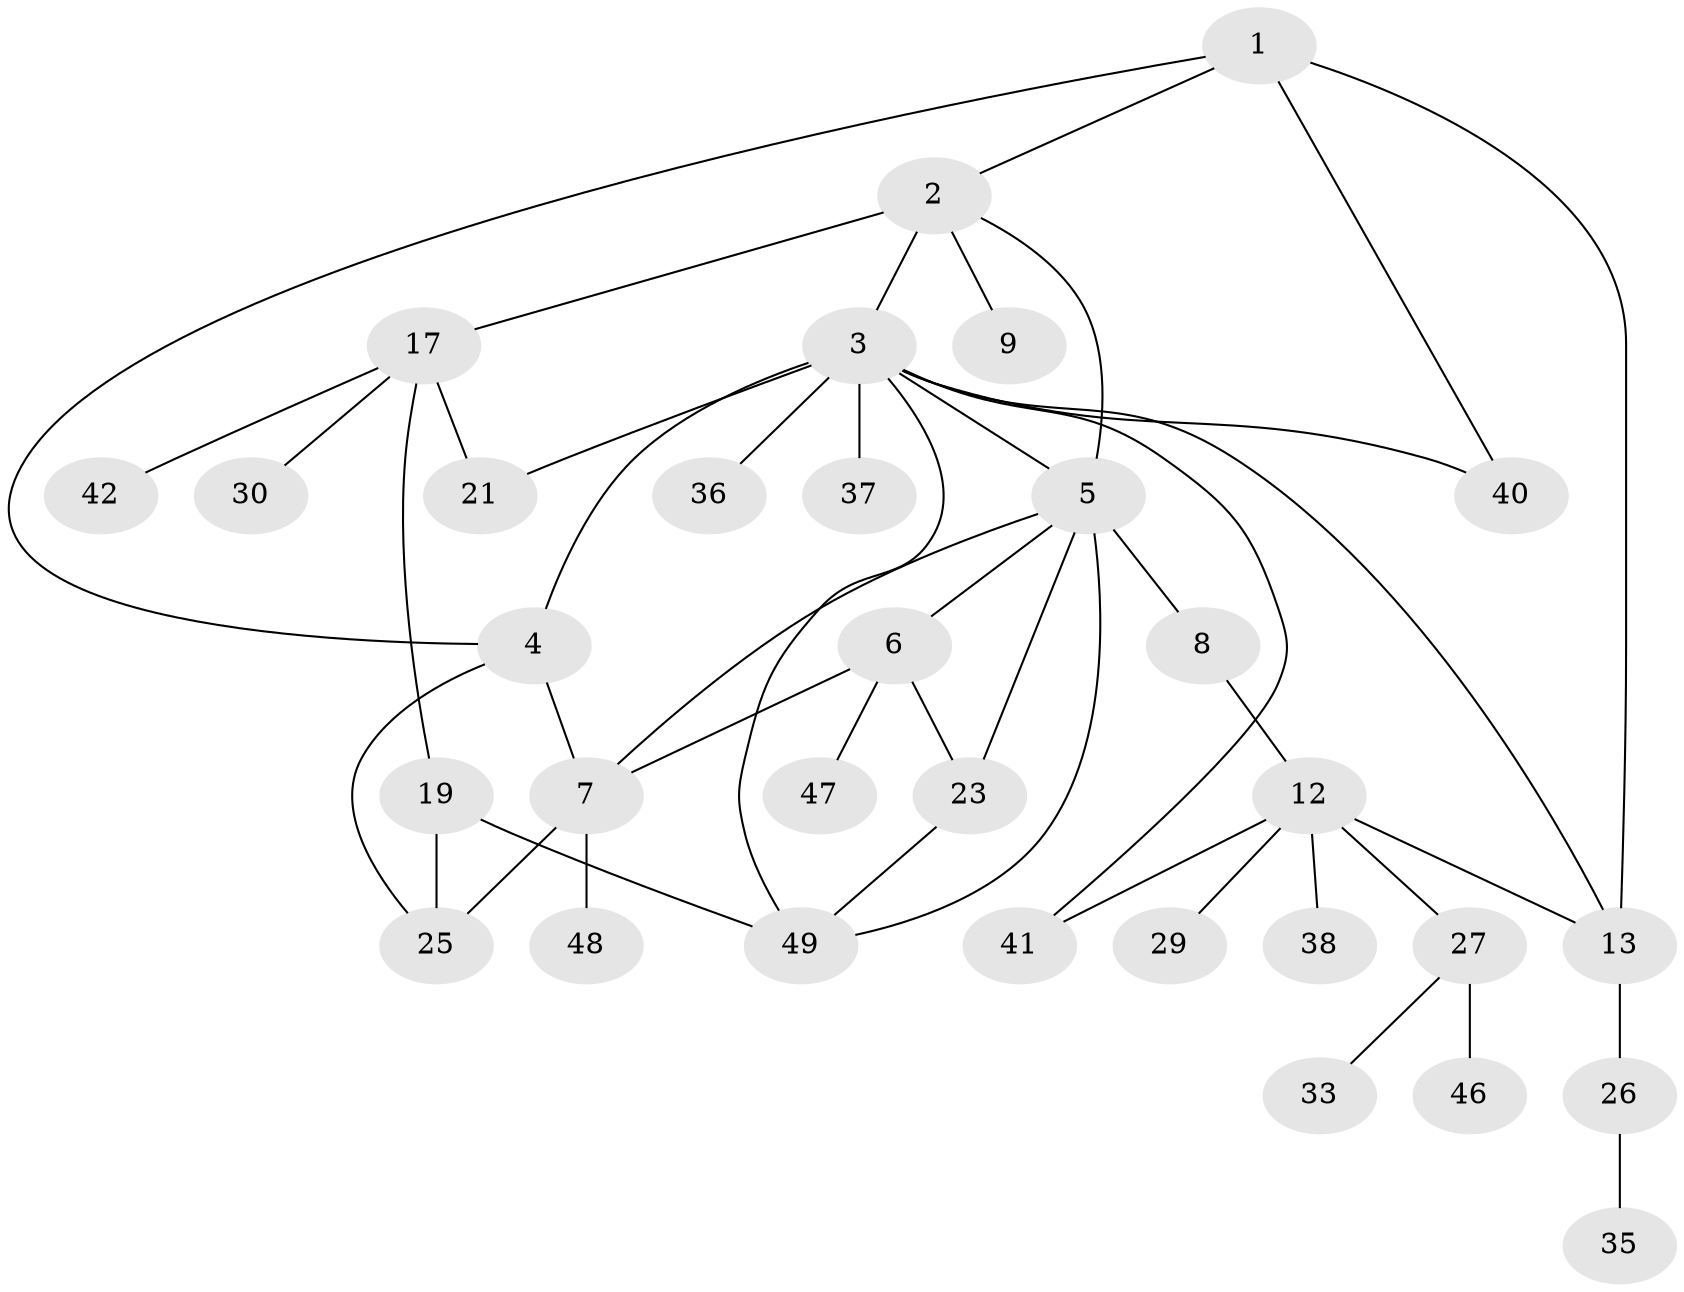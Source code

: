 // original degree distribution, {3: 0.19607843137254902, 6: 0.0784313725490196, 7: 0.0196078431372549, 4: 0.09803921568627451, 5: 0.0392156862745098, 2: 0.27450980392156865, 1: 0.29411764705882354}
// Generated by graph-tools (version 1.1) at 2025/10/02/27/25 16:10:53]
// undirected, 32 vertices, 46 edges
graph export_dot {
graph [start="1"]
  node [color=gray90,style=filled];
  1 [super="+10"];
  2 [super="+14"];
  3 [super="+28"];
  4 [super="+18"];
  5 [super="+16"];
  6 [super="+32"];
  7 [super="+31"];
  8 [super="+22"];
  9 [super="+11"];
  12 [super="+20"];
  13 [super="+15"];
  17 [super="+51"];
  19 [super="+24"];
  21;
  23;
  25 [super="+34"];
  26;
  27 [super="+39"];
  29 [super="+45"];
  30;
  33 [super="+44"];
  35;
  36 [super="+43"];
  37;
  38;
  40;
  41;
  42;
  46;
  47;
  48;
  49 [super="+50"];
  1 -- 2;
  1 -- 40;
  1 -- 4;
  1 -- 13;
  2 -- 3;
  2 -- 5;
  2 -- 9;
  2 -- 17 [weight=2];
  3 -- 4;
  3 -- 13;
  3 -- 41;
  3 -- 21;
  3 -- 40;
  3 -- 49;
  3 -- 36;
  3 -- 5;
  3 -- 37;
  4 -- 7;
  4 -- 25;
  5 -- 6;
  5 -- 7;
  5 -- 8;
  5 -- 23;
  5 -- 49;
  6 -- 23;
  6 -- 47;
  6 -- 7;
  7 -- 48;
  7 -- 25;
  8 -- 12;
  12 -- 27;
  12 -- 29;
  12 -- 38;
  12 -- 41;
  12 -- 13;
  13 -- 26 [weight=2];
  17 -- 19;
  17 -- 21;
  17 -- 30;
  17 -- 42;
  19 -- 25;
  19 -- 49;
  23 -- 49;
  26 -- 35;
  27 -- 33;
  27 -- 46;
}
